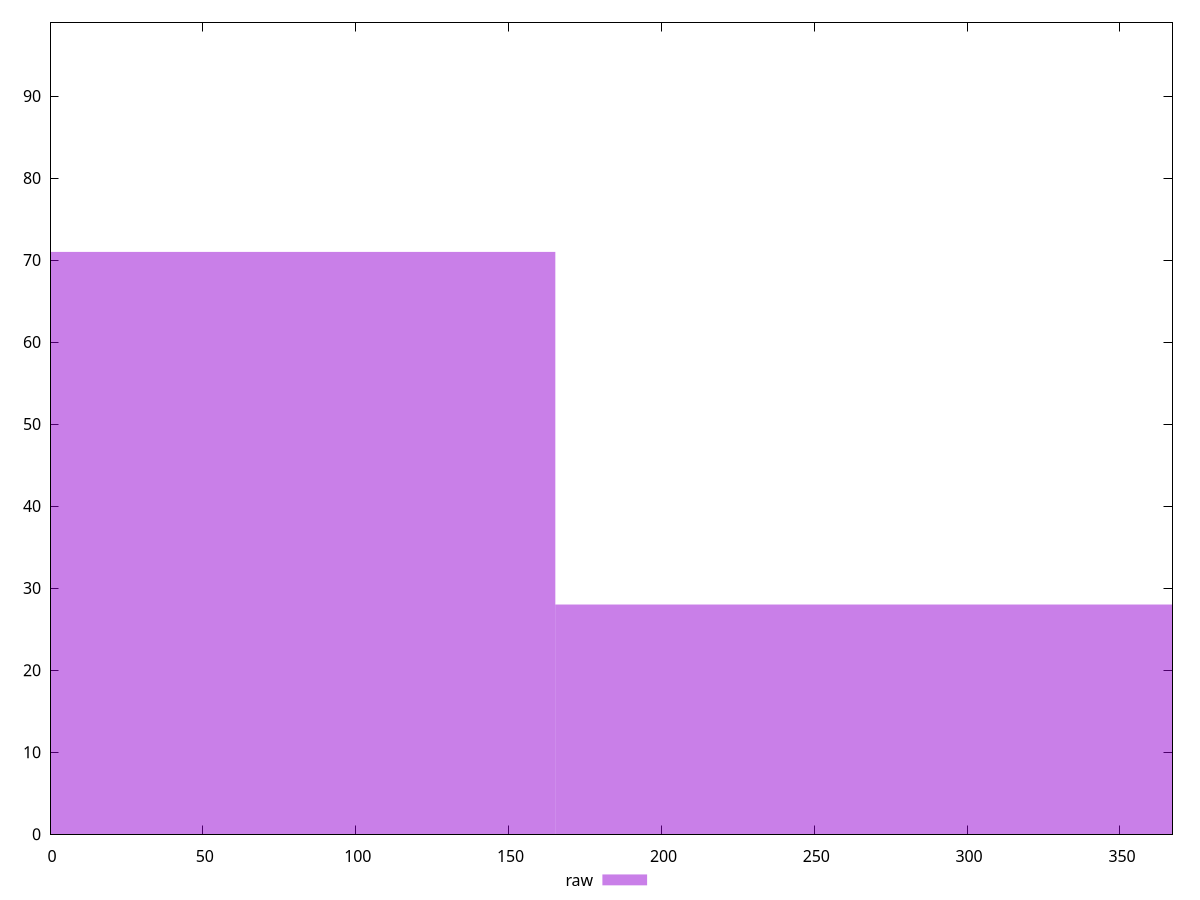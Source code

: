 reset

$raw <<EOF
0 71
330.6078145218717 28
EOF

set key outside below
set boxwidth 330.6078145218717
set xrange [0:367.198]
set yrange [0:99]
set trange [0:99]
set style fill transparent solid 0.5 noborder
set terminal svg size 640, 490 enhanced background rgb 'white'
set output "reports/report_00027_2021-02-24T12-40-31.850Z/uses-rel-preconnect/samples/card/raw/histogram.svg"

plot $raw title "raw" with boxes

reset
